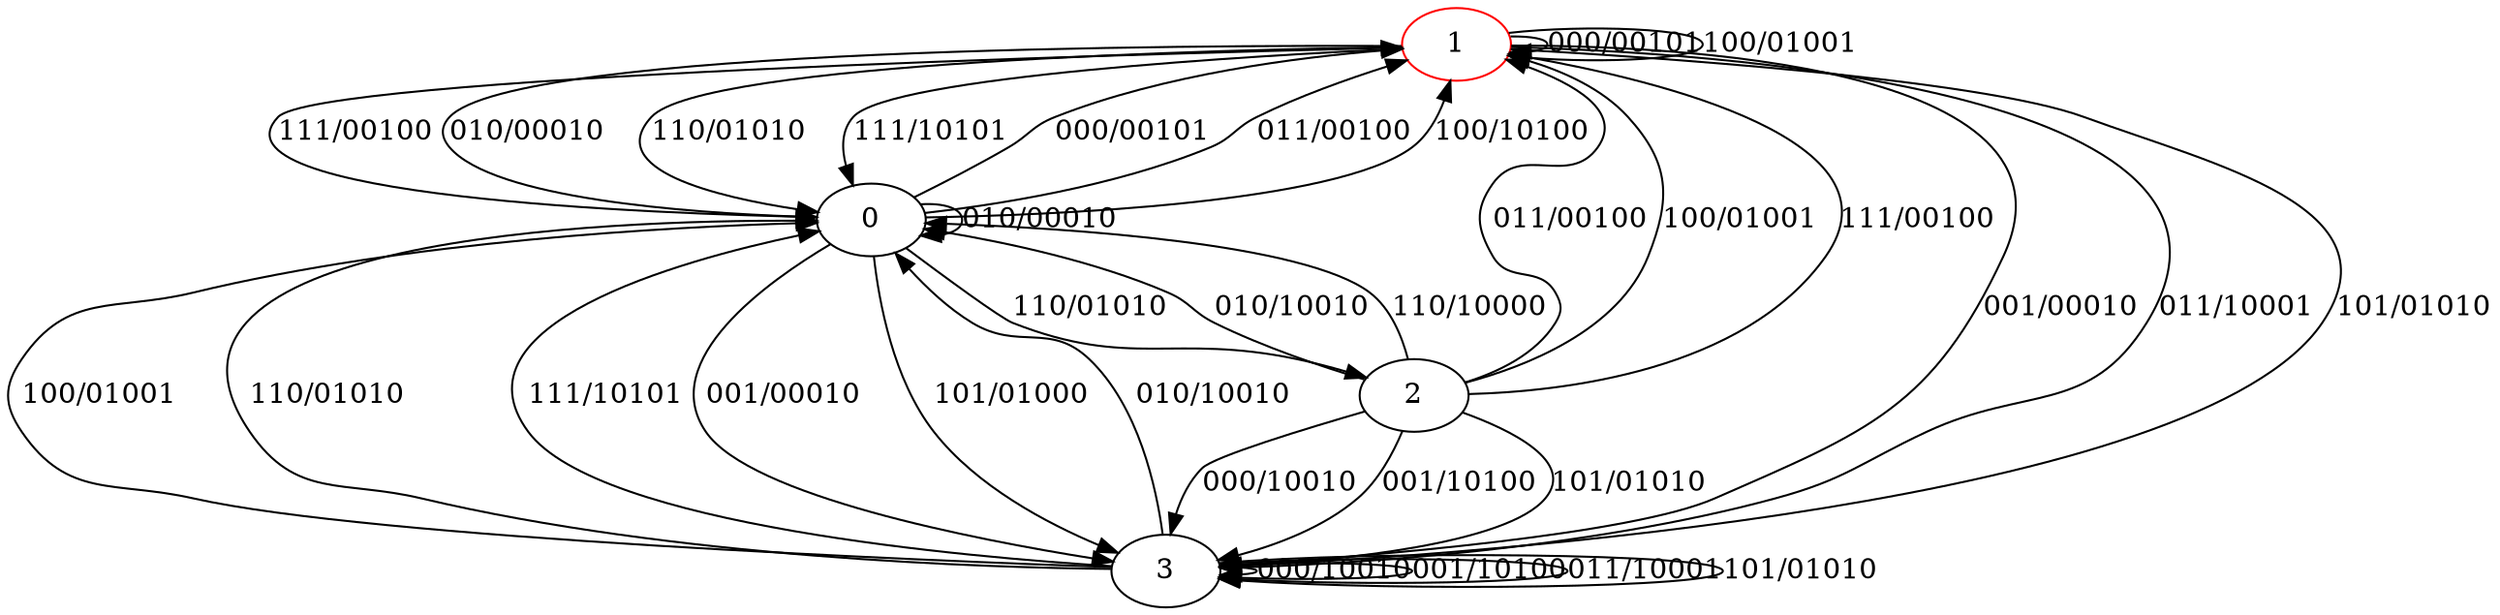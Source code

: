 digraph {
1 [color="red"]
0
2
3
1 -> 1 [label="000/00101"]
1 -> 3 [label="001/00010"]
1 -> 0 [label="010/00010"]
1 -> 3 [label="011/10001"]
1 -> 1 [label="100/01001"]
1 -> 3 [label="101/01010"]
1 -> 0 [label="110/01010"]
1 -> 0 [label="111/10101"]
0 -> 1 [label="000/00101"]
0 -> 3 [label="001/00010"]
0 -> 0 [label="010/00010"]
0 -> 1 [label="011/00100"]
0 -> 1 [label="100/10100"]
0 -> 3 [label="101/01000"]
0 -> 2 [label="110/01010"]
0 -> 1 [label="111/00100"]
2 -> 3 [label="000/10010"]
2 -> 3 [label="001/10100"]
2 -> 0 [label="010/10010"]
2 -> 1 [label="011/00100"]
2 -> 1 [label="100/01001"]
2 -> 3 [label="101/01010"]
2 -> 0 [label="110/10000"]
2 -> 1 [label="111/00100"]
3 -> 3 [label="000/10010"]
3 -> 3 [label="001/10100"]
3 -> 0 [label="010/10010"]
3 -> 3 [label="011/10001"]
3 -> 0 [label="100/01001"]
3 -> 3 [label="101/01010"]
3 -> 0 [label="110/01010"]
3 -> 0 [label="111/10101"]
}

